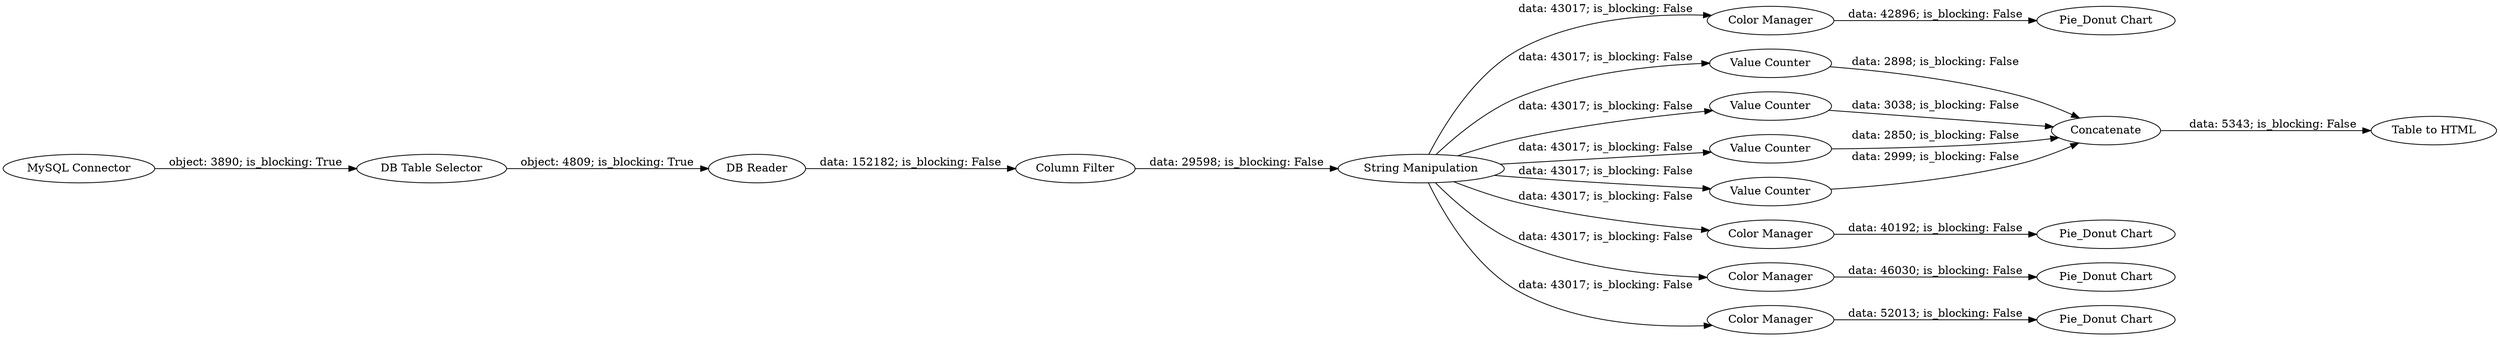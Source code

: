 digraph {
	"-1738640644242321381_21" [label="Pie_Donut Chart"]
	"-1738640644242321381_1" [label="MySQL Connector"]
	"-1738640644242321381_22" [label="Color Manager"]
	"-1738640644242321381_24" [label="Value Counter"]
	"-1738640644242321381_3" [label="DB Reader"]
	"-1738640644242321381_17" [label="String Manipulation"]
	"-1738640644242321381_13" [label="Value Counter"]
	"-1738640644242321381_23" [label="Pie_Donut Chart"]
	"-1738640644242321381_18" [label="Color Manager"]
	"-1738640644242321381_11" [label="Value Counter"]
	"-1738640644242321381_9" [label="Color Manager"]
	"-1738640644242321381_20" [label="Color Manager"]
	"-1738640644242321381_6" [label="Column Filter"]
	"-1738640644242321381_10" [label="Pie_Donut Chart"]
	"-1738640644242321381_26" [label="Table to HTML"]
	"-1738640644242321381_12" [label="Value Counter"]
	"-1738640644242321381_2" [label="DB Table Selector"]
	"-1738640644242321381_25" [label=Concatenate]
	"-1738640644242321381_19" [label="Pie_Donut Chart"]
	"-1738640644242321381_13" -> "-1738640644242321381_25" [label="data: 3038; is_blocking: False"]
	"-1738640644242321381_12" -> "-1738640644242321381_25" [label="data: 2999; is_blocking: False"]
	"-1738640644242321381_17" -> "-1738640644242321381_24" [label="data: 43017; is_blocking: False"]
	"-1738640644242321381_9" -> "-1738640644242321381_10" [label="data: 46030; is_blocking: False"]
	"-1738640644242321381_2" -> "-1738640644242321381_3" [label="object: 4809; is_blocking: True"]
	"-1738640644242321381_17" -> "-1738640644242321381_9" [label="data: 43017; is_blocking: False"]
	"-1738640644242321381_25" -> "-1738640644242321381_26" [label="data: 5343; is_blocking: False"]
	"-1738640644242321381_17" -> "-1738640644242321381_11" [label="data: 43017; is_blocking: False"]
	"-1738640644242321381_17" -> "-1738640644242321381_12" [label="data: 43017; is_blocking: False"]
	"-1738640644242321381_18" -> "-1738640644242321381_19" [label="data: 40192; is_blocking: False"]
	"-1738640644242321381_3" -> "-1738640644242321381_6" [label="data: 152182; is_blocking: False"]
	"-1738640644242321381_11" -> "-1738640644242321381_25" [label="data: 2850; is_blocking: False"]
	"-1738640644242321381_17" -> "-1738640644242321381_22" [label="data: 43017; is_blocking: False"]
	"-1738640644242321381_17" -> "-1738640644242321381_13" [label="data: 43017; is_blocking: False"]
	"-1738640644242321381_17" -> "-1738640644242321381_20" [label="data: 43017; is_blocking: False"]
	"-1738640644242321381_24" -> "-1738640644242321381_25" [label="data: 2898; is_blocking: False"]
	"-1738640644242321381_20" -> "-1738640644242321381_21" [label="data: 52013; is_blocking: False"]
	"-1738640644242321381_17" -> "-1738640644242321381_18" [label="data: 43017; is_blocking: False"]
	"-1738640644242321381_6" -> "-1738640644242321381_17" [label="data: 29598; is_blocking: False"]
	"-1738640644242321381_22" -> "-1738640644242321381_23" [label="data: 42896; is_blocking: False"]
	"-1738640644242321381_1" -> "-1738640644242321381_2" [label="object: 3890; is_blocking: True"]
	rankdir=LR
}
